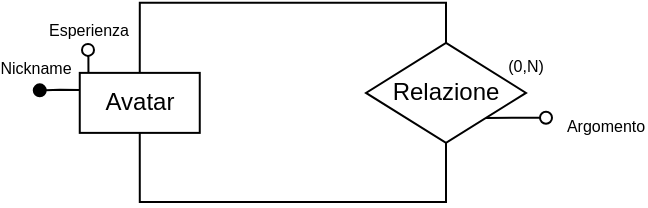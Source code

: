 <mxfile version="24.2.5" type="device">
  <diagram id="A296EStzqLQZpHG5BiIK" name="Pagina-1">
    <mxGraphModel dx="1352" dy="311" grid="1" gridSize="10" guides="1" tooltips="1" connect="1" arrows="1" fold="1" page="1" pageScale="1" pageWidth="827" pageHeight="1169" math="0" shadow="0">
      <root>
        <mxCell id="0" />
        <mxCell id="1" parent="0" />
        <mxCell id="1qw2RqAXGJrGj_VHHI8D-3" style="edgeStyle=orthogonalEdgeStyle;rounded=0;orthogonalLoop=1;jettySize=auto;html=1;exitX=0.5;exitY=1;exitDx=0;exitDy=0;entryX=0.5;entryY=1;entryDx=0;entryDy=0;endArrow=none;endFill=0;" edge="1" parent="1" source="eqnc44-38aGD2dst6iPA-1" target="eqnc44-38aGD2dst6iPA-17">
          <mxGeometry relative="1" as="geometry">
            <Array as="points">
              <mxPoint x="-573" y="420" />
              <mxPoint x="-420" y="420" />
            </Array>
          </mxGeometry>
        </mxCell>
        <mxCell id="1qw2RqAXGJrGj_VHHI8D-4" style="edgeStyle=orthogonalEdgeStyle;rounded=0;orthogonalLoop=1;jettySize=auto;html=1;exitX=0.5;exitY=0;exitDx=0;exitDy=0;entryX=0.5;entryY=0;entryDx=0;entryDy=0;endArrow=none;endFill=0;" edge="1" parent="1" source="eqnc44-38aGD2dst6iPA-1" target="eqnc44-38aGD2dst6iPA-17">
          <mxGeometry relative="1" as="geometry" />
        </mxCell>
        <mxCell id="eqnc44-38aGD2dst6iPA-1" value="Avatar" style="whiteSpace=wrap;html=1;align=center;" parent="1" vertex="1">
          <mxGeometry x="-603.12" y="355.44" width="60" height="30" as="geometry" />
        </mxCell>
        <mxCell id="eqnc44-38aGD2dst6iPA-2" value="&lt;font style=&quot;font-size: 8px;&quot;&gt;Esperienza&lt;/font&gt;" style="text;html=1;align=center;verticalAlign=middle;whiteSpace=wrap;rounded=1;strokeColor=none;" parent="1" vertex="1">
          <mxGeometry x="-623" y="321.94" width="49" height="23" as="geometry" />
        </mxCell>
        <mxCell id="eqnc44-38aGD2dst6iPA-3" value="&lt;font style=&quot;font-size: 8px;&quot;&gt;Argomento&lt;/font&gt;" style="text;html=1;align=center;verticalAlign=middle;whiteSpace=wrap;rounded=1;strokeColor=none;" parent="1" vertex="1">
          <mxGeometry x="-360" y="371.44" width="40" height="19" as="geometry" />
        </mxCell>
        <mxCell id="eqnc44-38aGD2dst6iPA-5" value="&lt;span style=&quot;font-size: 8px;&quot;&gt;(0,N)&lt;/span&gt;" style="text;html=1;align=center;verticalAlign=middle;whiteSpace=wrap;rounded=1;strokeColor=none;glass=0;" parent="1" vertex="1">
          <mxGeometry x="-450" y="348.07" width="50" height="15" as="geometry" />
        </mxCell>
        <mxCell id="eqnc44-38aGD2dst6iPA-6" style="edgeStyle=orthogonalEdgeStyle;rounded=0;orthogonalLoop=1;jettySize=auto;html=1;exitX=0;exitY=0.25;exitDx=0;exitDy=0;endArrow=oval;endFill=1;" parent="1" edge="1">
          <mxGeometry relative="1" as="geometry">
            <mxPoint x="-623.12" y="364.17" as="targetPoint" />
            <mxPoint x="-603.12" y="363.94" as="sourcePoint" />
            <Array as="points">
              <mxPoint x="-613.12" y="364.17" />
            </Array>
          </mxGeometry>
        </mxCell>
        <mxCell id="eqnc44-38aGD2dst6iPA-7" value="&lt;font style=&quot;font-size: 8px;&quot;&gt;Nickname&lt;/font&gt;" style="text;html=1;align=center;verticalAlign=middle;whiteSpace=wrap;rounded=1;strokeColor=none;" parent="1" vertex="1">
          <mxGeometry x="-640" y="340.44" width="30" height="23.5" as="geometry" />
        </mxCell>
        <mxCell id="eqnc44-38aGD2dst6iPA-8" value="&lt;span style=&quot;font-size: 8px;&quot;&gt;(0,N)&lt;/span&gt;" style="text;html=1;align=center;verticalAlign=middle;whiteSpace=wrap;rounded=1;strokeColor=none;glass=0;" parent="1" vertex="1">
          <mxGeometry x="-390" y="340.44" width="20" height="21.25" as="geometry" />
        </mxCell>
        <mxCell id="eqnc44-38aGD2dst6iPA-11" style="edgeStyle=orthogonalEdgeStyle;rounded=0;orthogonalLoop=1;jettySize=auto;html=1;exitX=0.152;exitY=-0.053;exitDx=0;exitDy=0;endArrow=oval;endFill=0;exitPerimeter=0;" parent="1" edge="1">
          <mxGeometry relative="1" as="geometry">
            <mxPoint x="-599" y="343.94" as="targetPoint" />
            <mxPoint x="-598.77" y="355.35" as="sourcePoint" />
            <Array as="points">
              <mxPoint x="-598.77" y="347.94" />
            </Array>
          </mxGeometry>
        </mxCell>
        <mxCell id="1qw2RqAXGJrGj_VHHI8D-2" style="edgeStyle=orthogonalEdgeStyle;rounded=0;orthogonalLoop=1;jettySize=auto;html=1;exitX=1;exitY=1;exitDx=0;exitDy=0;endArrow=oval;endFill=0;" edge="1" parent="1" source="eqnc44-38aGD2dst6iPA-17">
          <mxGeometry relative="1" as="geometry">
            <mxPoint x="-370" y="378" as="targetPoint" />
          </mxGeometry>
        </mxCell>
        <mxCell id="eqnc44-38aGD2dst6iPA-17" value="Relazione" style="shape=rhombus;perimeter=rhombusPerimeter;whiteSpace=wrap;html=1;align=center;" parent="1" vertex="1">
          <mxGeometry x="-460" y="340.44" width="80" height="50" as="geometry" />
        </mxCell>
      </root>
    </mxGraphModel>
  </diagram>
</mxfile>
